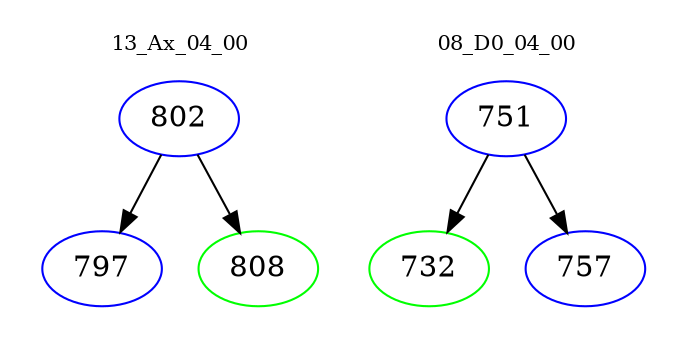 digraph{
subgraph cluster_0 {
color = white
label = "13_Ax_04_00";
fontsize=10;
T0_802 [label="802", color="blue"]
T0_802 -> T0_797 [color="black"]
T0_797 [label="797", color="blue"]
T0_802 -> T0_808 [color="black"]
T0_808 [label="808", color="green"]
}
subgraph cluster_1 {
color = white
label = "08_D0_04_00";
fontsize=10;
T1_751 [label="751", color="blue"]
T1_751 -> T1_732 [color="black"]
T1_732 [label="732", color="green"]
T1_751 -> T1_757 [color="black"]
T1_757 [label="757", color="blue"]
}
}
